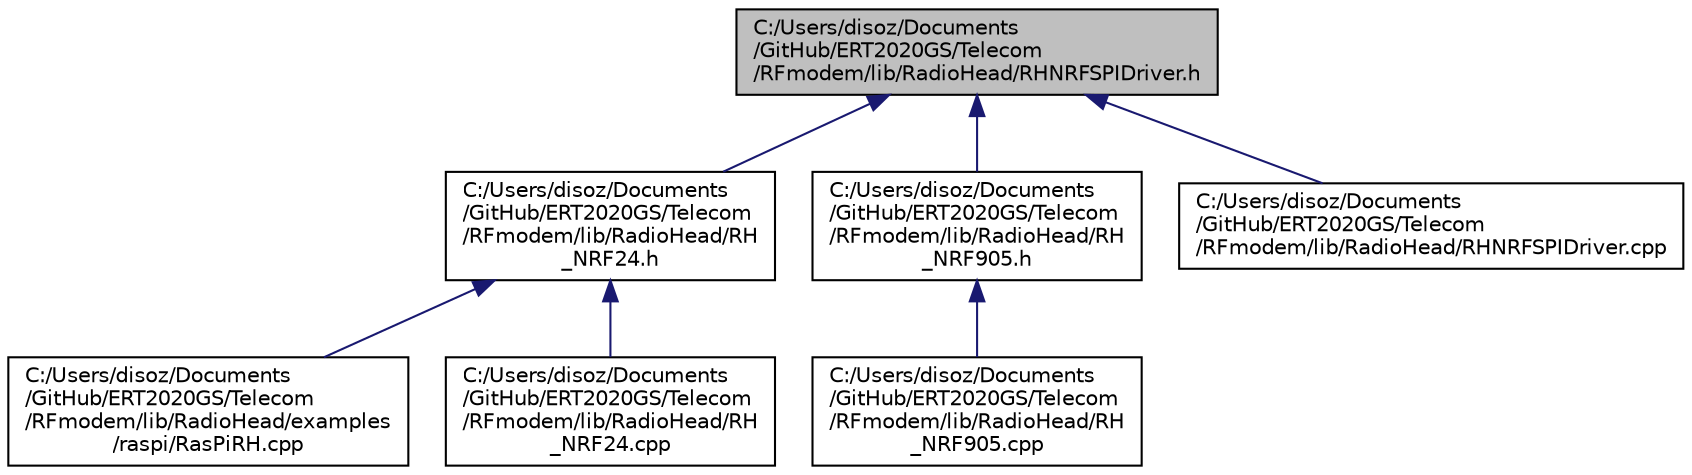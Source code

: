 digraph "C:/Users/disoz/Documents/GitHub/ERT2020GS/Telecom/RFmodem/lib/RadioHead/RHNRFSPIDriver.h"
{
 // LATEX_PDF_SIZE
  edge [fontname="Helvetica",fontsize="10",labelfontname="Helvetica",labelfontsize="10"];
  node [fontname="Helvetica",fontsize="10",shape=record];
  Node1 [label="C:/Users/disoz/Documents\l/GitHub/ERT2020GS/Telecom\l/RFmodem/lib/RadioHead/RHNRFSPIDriver.h",height=0.2,width=0.4,color="black", fillcolor="grey75", style="filled", fontcolor="black",tooltip=" "];
  Node1 -> Node2 [dir="back",color="midnightblue",fontsize="10",style="solid",fontname="Helvetica"];
  Node2 [label="C:/Users/disoz/Documents\l/GitHub/ERT2020GS/Telecom\l/RFmodem/lib/RadioHead/RH\l_NRF24.h",height=0.2,width=0.4,color="black", fillcolor="white", style="filled",URL="$_r_h___n_r_f24_8h.html",tooltip=" "];
  Node2 -> Node3 [dir="back",color="midnightblue",fontsize="10",style="solid",fontname="Helvetica"];
  Node3 [label="C:/Users/disoz/Documents\l/GitHub/ERT2020GS/Telecom\l/RFmodem/lib/RadioHead/examples\l/raspi/RasPiRH.cpp",height=0.2,width=0.4,color="black", fillcolor="white", style="filled",URL="$_ras_pi_r_h_8cpp.html",tooltip=" "];
  Node2 -> Node4 [dir="back",color="midnightblue",fontsize="10",style="solid",fontname="Helvetica"];
  Node4 [label="C:/Users/disoz/Documents\l/GitHub/ERT2020GS/Telecom\l/RFmodem/lib/RadioHead/RH\l_NRF24.cpp",height=0.2,width=0.4,color="black", fillcolor="white", style="filled",URL="$_r_h___n_r_f24_8cpp.html",tooltip=" "];
  Node1 -> Node5 [dir="back",color="midnightblue",fontsize="10",style="solid",fontname="Helvetica"];
  Node5 [label="C:/Users/disoz/Documents\l/GitHub/ERT2020GS/Telecom\l/RFmodem/lib/RadioHead/RH\l_NRF905.h",height=0.2,width=0.4,color="black", fillcolor="white", style="filled",URL="$_r_h___n_r_f905_8h.html",tooltip=" "];
  Node5 -> Node6 [dir="back",color="midnightblue",fontsize="10",style="solid",fontname="Helvetica"];
  Node6 [label="C:/Users/disoz/Documents\l/GitHub/ERT2020GS/Telecom\l/RFmodem/lib/RadioHead/RH\l_NRF905.cpp",height=0.2,width=0.4,color="black", fillcolor="white", style="filled",URL="$_r_h___n_r_f905_8cpp.html",tooltip=" "];
  Node1 -> Node7 [dir="back",color="midnightblue",fontsize="10",style="solid",fontname="Helvetica"];
  Node7 [label="C:/Users/disoz/Documents\l/GitHub/ERT2020GS/Telecom\l/RFmodem/lib/RadioHead/RHNRFSPIDriver.cpp",height=0.2,width=0.4,color="black", fillcolor="white", style="filled",URL="$_r_h_n_r_f_s_p_i_driver_8cpp.html",tooltip=" "];
}
